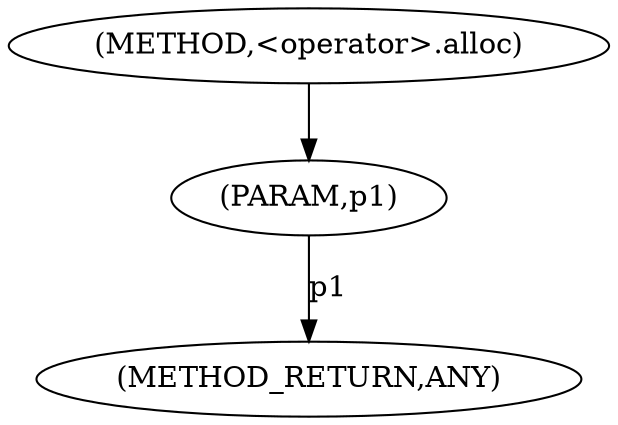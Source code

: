digraph "&lt;operator&gt;.alloc" {  
"2357" [label = <(METHOD,&lt;operator&gt;.alloc)> ]
"2360" [label = <(METHOD_RETURN,ANY)> ]
"2358" [label = <(PARAM,p1)> ]
  "2358" -> "2360"  [ label = "p1"] 
  "2357" -> "2358" 
}
